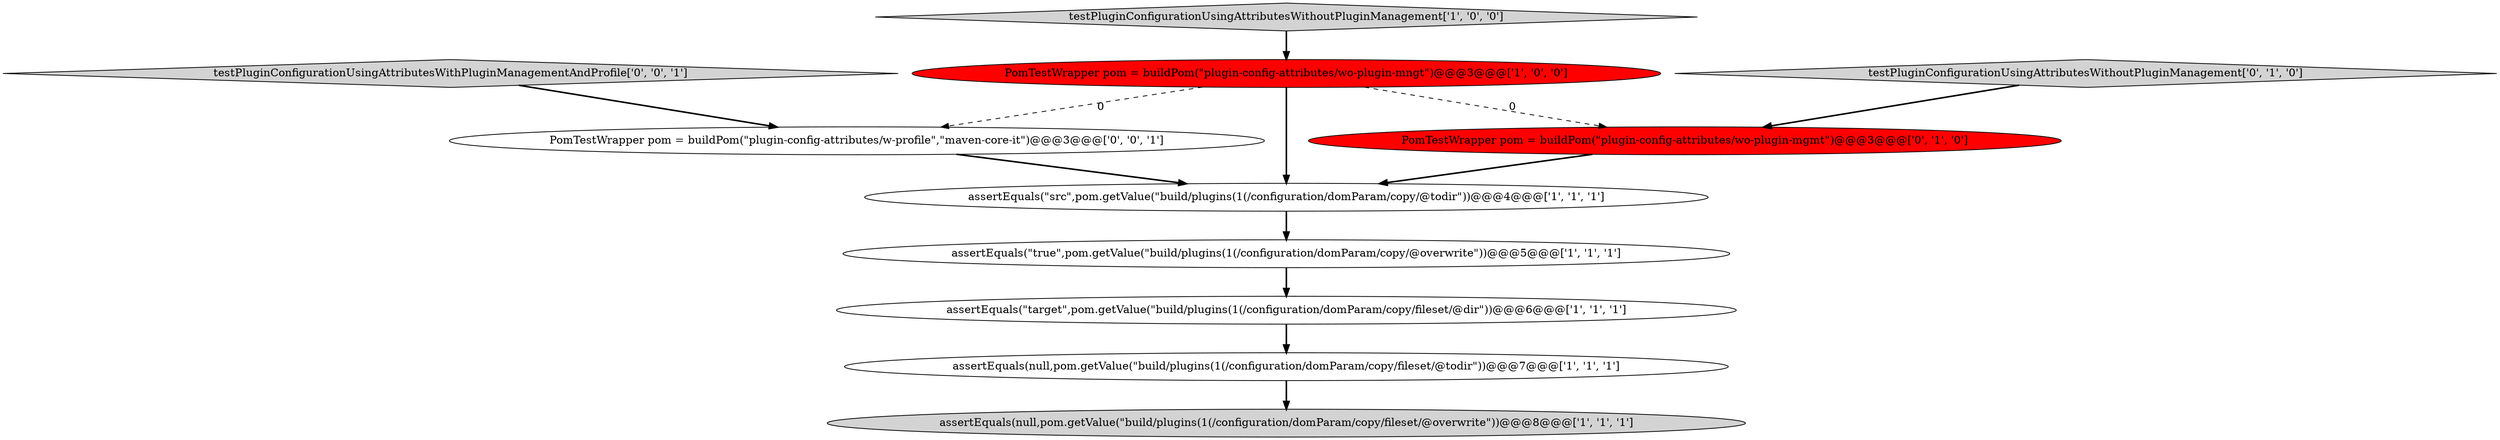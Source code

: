 digraph {
6 [style = filled, label = "assertEquals(null,pom.getValue(\"build/plugins(1(/configuration/domParam/copy/fileset/@todir\"))@@@7@@@['1', '1', '1']", fillcolor = white, shape = ellipse image = "AAA0AAABBB1BBB"];
3 [style = filled, label = "assertEquals(\"true\",pom.getValue(\"build/plugins(1(/configuration/domParam/copy/@overwrite\"))@@@5@@@['1', '1', '1']", fillcolor = white, shape = ellipse image = "AAA0AAABBB1BBB"];
5 [style = filled, label = "PomTestWrapper pom = buildPom(\"plugin-config-attributes/wo-plugin-mngt\")@@@3@@@['1', '0', '0']", fillcolor = red, shape = ellipse image = "AAA1AAABBB1BBB"];
9 [style = filled, label = "testPluginConfigurationUsingAttributesWithPluginManagementAndProfile['0', '0', '1']", fillcolor = lightgray, shape = diamond image = "AAA0AAABBB3BBB"];
0 [style = filled, label = "assertEquals(null,pom.getValue(\"build/plugins(1(/configuration/domParam/copy/fileset/@overwrite\"))@@@8@@@['1', '1', '1']", fillcolor = lightgray, shape = ellipse image = "AAA0AAABBB1BBB"];
4 [style = filled, label = "testPluginConfigurationUsingAttributesWithoutPluginManagement['1', '0', '0']", fillcolor = lightgray, shape = diamond image = "AAA0AAABBB1BBB"];
2 [style = filled, label = "assertEquals(\"target\",pom.getValue(\"build/plugins(1(/configuration/domParam/copy/fileset/@dir\"))@@@6@@@['1', '1', '1']", fillcolor = white, shape = ellipse image = "AAA0AAABBB1BBB"];
1 [style = filled, label = "assertEquals(\"src\",pom.getValue(\"build/plugins(1(/configuration/domParam/copy/@todir\"))@@@4@@@['1', '1', '1']", fillcolor = white, shape = ellipse image = "AAA0AAABBB1BBB"];
10 [style = filled, label = "PomTestWrapper pom = buildPom(\"plugin-config-attributes/w-profile\",\"maven-core-it\")@@@3@@@['0', '0', '1']", fillcolor = white, shape = ellipse image = "AAA0AAABBB3BBB"];
8 [style = filled, label = "testPluginConfigurationUsingAttributesWithoutPluginManagement['0', '1', '0']", fillcolor = lightgray, shape = diamond image = "AAA0AAABBB2BBB"];
7 [style = filled, label = "PomTestWrapper pom = buildPom(\"plugin-config-attributes/wo-plugin-mgmt\")@@@3@@@['0', '1', '0']", fillcolor = red, shape = ellipse image = "AAA1AAABBB2BBB"];
1->3 [style = bold, label=""];
5->1 [style = bold, label=""];
6->0 [style = bold, label=""];
7->1 [style = bold, label=""];
9->10 [style = bold, label=""];
3->2 [style = bold, label=""];
5->7 [style = dashed, label="0"];
10->1 [style = bold, label=""];
5->10 [style = dashed, label="0"];
4->5 [style = bold, label=""];
2->6 [style = bold, label=""];
8->7 [style = bold, label=""];
}
